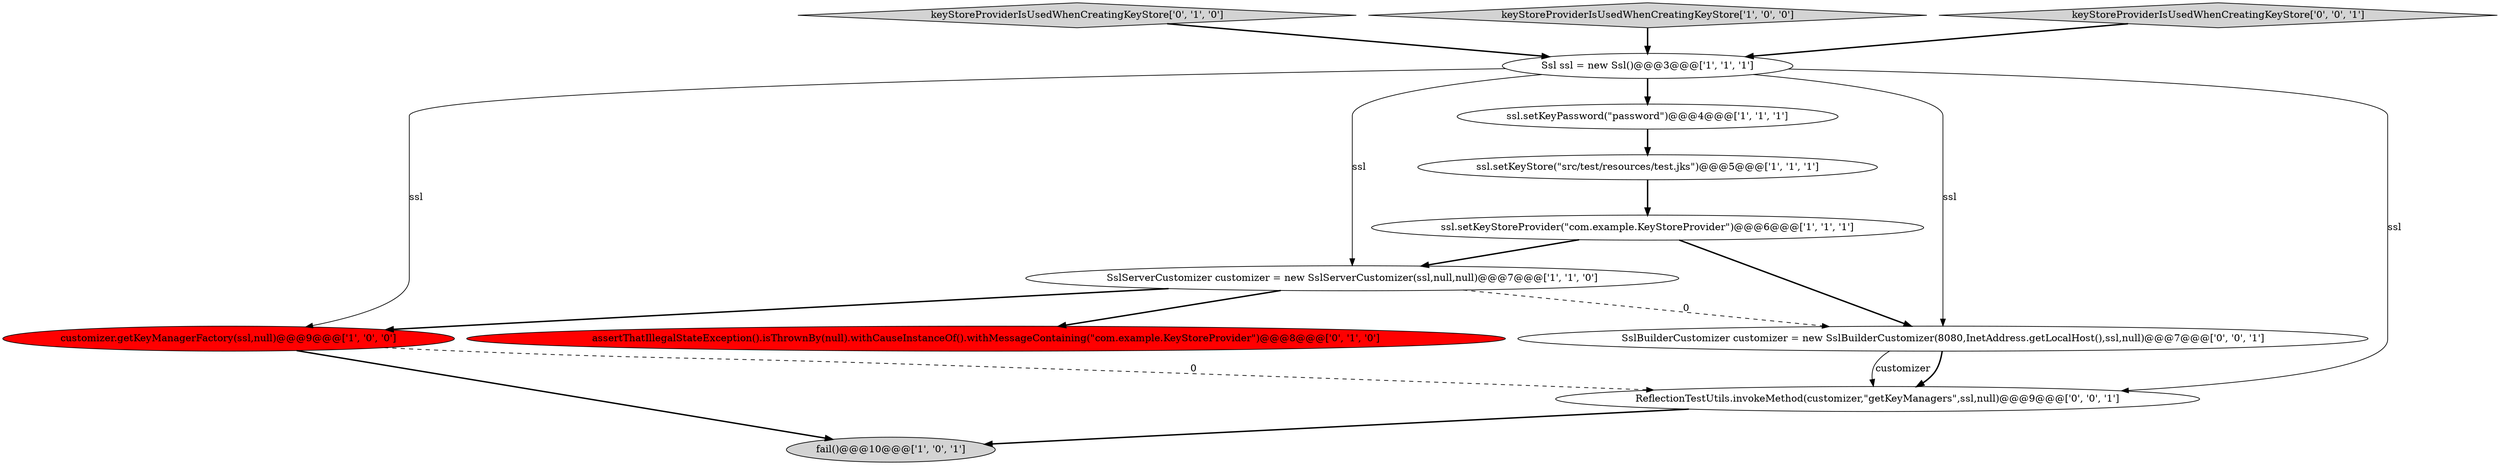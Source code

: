 digraph {
5 [style = filled, label = "ssl.setKeyStore(\"src/test/resources/test.jks\")@@@5@@@['1', '1', '1']", fillcolor = white, shape = ellipse image = "AAA0AAABBB1BBB"];
9 [style = filled, label = "assertThatIllegalStateException().isThrownBy(null).withCauseInstanceOf().withMessageContaining(\"com.example.KeyStoreProvider\")@@@8@@@['0', '1', '0']", fillcolor = red, shape = ellipse image = "AAA1AAABBB2BBB"];
11 [style = filled, label = "SslBuilderCustomizer customizer = new SslBuilderCustomizer(8080,InetAddress.getLocalHost(),ssl,null)@@@7@@@['0', '0', '1']", fillcolor = white, shape = ellipse image = "AAA0AAABBB3BBB"];
2 [style = filled, label = "Ssl ssl = new Ssl()@@@3@@@['1', '1', '1']", fillcolor = white, shape = ellipse image = "AAA0AAABBB1BBB"];
3 [style = filled, label = "ssl.setKeyStoreProvider(\"com.example.KeyStoreProvider\")@@@6@@@['1', '1', '1']", fillcolor = white, shape = ellipse image = "AAA0AAABBB1BBB"];
8 [style = filled, label = "keyStoreProviderIsUsedWhenCreatingKeyStore['0', '1', '0']", fillcolor = lightgray, shape = diamond image = "AAA0AAABBB2BBB"];
0 [style = filled, label = "SslServerCustomizer customizer = new SslServerCustomizer(ssl,null,null)@@@7@@@['1', '1', '0']", fillcolor = white, shape = ellipse image = "AAA0AAABBB1BBB"];
4 [style = filled, label = "fail()@@@10@@@['1', '0', '1']", fillcolor = lightgray, shape = ellipse image = "AAA0AAABBB1BBB"];
1 [style = filled, label = "keyStoreProviderIsUsedWhenCreatingKeyStore['1', '0', '0']", fillcolor = lightgray, shape = diamond image = "AAA0AAABBB1BBB"];
6 [style = filled, label = "customizer.getKeyManagerFactory(ssl,null)@@@9@@@['1', '0', '0']", fillcolor = red, shape = ellipse image = "AAA1AAABBB1BBB"];
12 [style = filled, label = "ReflectionTestUtils.invokeMethod(customizer,\"getKeyManagers\",ssl,null)@@@9@@@['0', '0', '1']", fillcolor = white, shape = ellipse image = "AAA0AAABBB3BBB"];
7 [style = filled, label = "ssl.setKeyPassword(\"password\")@@@4@@@['1', '1', '1']", fillcolor = white, shape = ellipse image = "AAA0AAABBB1BBB"];
10 [style = filled, label = "keyStoreProviderIsUsedWhenCreatingKeyStore['0', '0', '1']", fillcolor = lightgray, shape = diamond image = "AAA0AAABBB3BBB"];
3->11 [style = bold, label=""];
5->3 [style = bold, label=""];
2->11 [style = solid, label="ssl"];
6->4 [style = bold, label=""];
10->2 [style = bold, label=""];
7->5 [style = bold, label=""];
1->2 [style = bold, label=""];
0->9 [style = bold, label=""];
11->12 [style = bold, label=""];
2->7 [style = bold, label=""];
2->12 [style = solid, label="ssl"];
11->12 [style = solid, label="customizer"];
0->11 [style = dashed, label="0"];
8->2 [style = bold, label=""];
12->4 [style = bold, label=""];
0->6 [style = bold, label=""];
2->0 [style = solid, label="ssl"];
3->0 [style = bold, label=""];
2->6 [style = solid, label="ssl"];
6->12 [style = dashed, label="0"];
}
